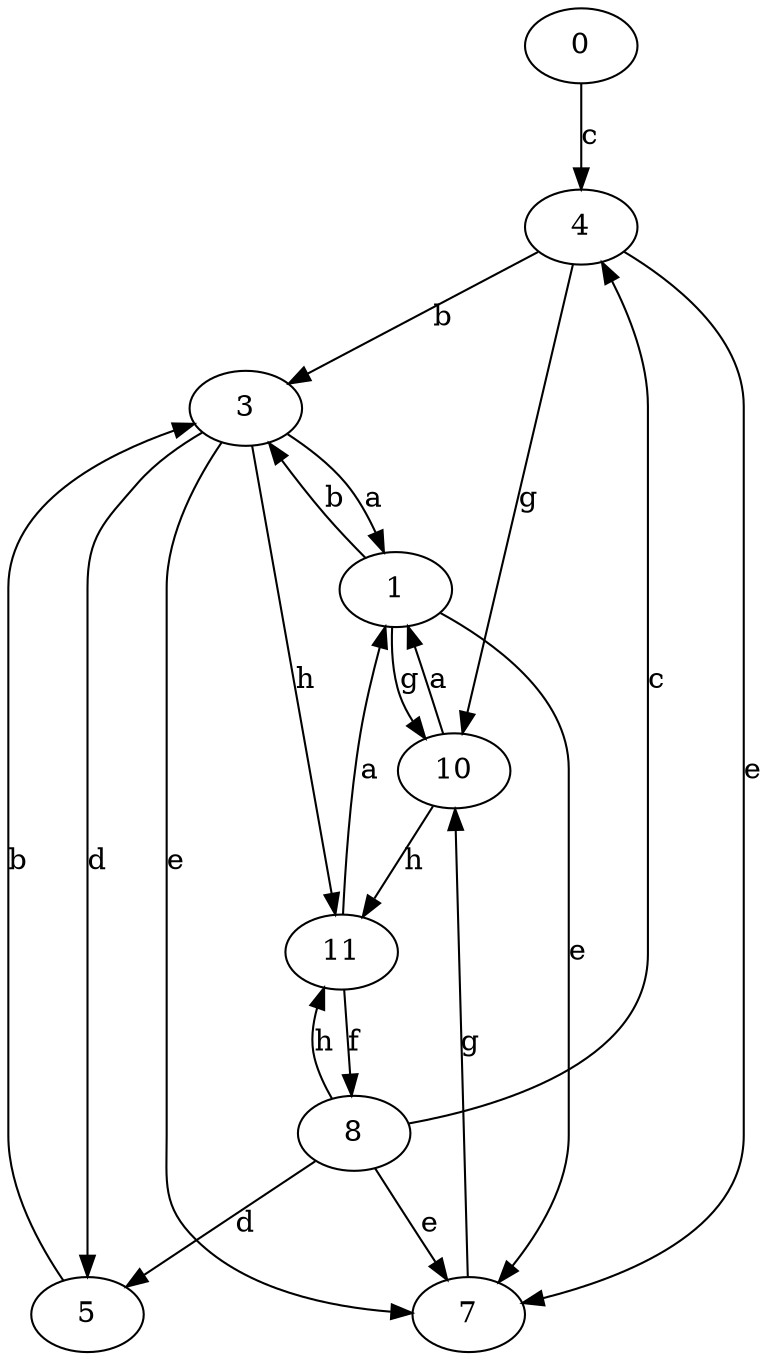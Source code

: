 strict digraph  {
0;
1;
3;
4;
5;
7;
8;
10;
11;
0 -> 4  [label=c];
1 -> 3  [label=b];
1 -> 7  [label=e];
1 -> 10  [label=g];
3 -> 1  [label=a];
3 -> 5  [label=d];
3 -> 7  [label=e];
3 -> 11  [label=h];
4 -> 3  [label=b];
4 -> 7  [label=e];
4 -> 10  [label=g];
5 -> 3  [label=b];
7 -> 10  [label=g];
8 -> 4  [label=c];
8 -> 5  [label=d];
8 -> 7  [label=e];
8 -> 11  [label=h];
10 -> 1  [label=a];
10 -> 11  [label=h];
11 -> 1  [label=a];
11 -> 8  [label=f];
}
